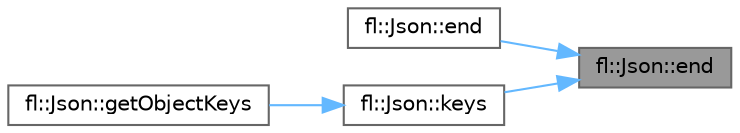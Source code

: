 digraph "fl::Json::end"
{
 // INTERACTIVE_SVG=YES
 // LATEX_PDF_SIZE
  bgcolor="transparent";
  edge [fontname=Helvetica,fontsize=10,labelfontname=Helvetica,labelfontsize=10];
  node [fontname=Helvetica,fontsize=10,shape=box,height=0.2,width=0.4];
  rankdir="RL";
  Node1 [id="Node000001",label="fl::Json::end",height=0.2,width=0.4,color="gray40", fillcolor="grey60", style="filled", fontcolor="black",tooltip=" "];
  Node1 -> Node2 [id="edge1_Node000001_Node000002",dir="back",color="steelblue1",style="solid",tooltip=" "];
  Node2 [id="Node000002",label="fl::Json::end",height=0.2,width=0.4,color="grey40", fillcolor="white", style="filled",URL="$d4/d13/classfl_1_1_json_aed6086947d27ac476a2bb991db8be5c9.html#aed6086947d27ac476a2bb991db8be5c9",tooltip=" "];
  Node1 -> Node3 [id="edge2_Node000001_Node000003",dir="back",color="steelblue1",style="solid",tooltip=" "];
  Node3 [id="Node000003",label="fl::Json::keys",height=0.2,width=0.4,color="grey40", fillcolor="white", style="filled",URL="$d4/d13/classfl_1_1_json_aa524960e80efd21c8442e5d06bc53781.html#aa524960e80efd21c8442e5d06bc53781",tooltip=" "];
  Node3 -> Node4 [id="edge3_Node000003_Node000004",dir="back",color="steelblue1",style="solid",tooltip=" "];
  Node4 [id="Node000004",label="fl::Json::getObjectKeys",height=0.2,width=0.4,color="grey40", fillcolor="white", style="filled",URL="$d4/d13/classfl_1_1_json_afc17bfb0fb8eb08c879de833f9f54379.html#afc17bfb0fb8eb08c879de833f9f54379",tooltip=" "];
}
